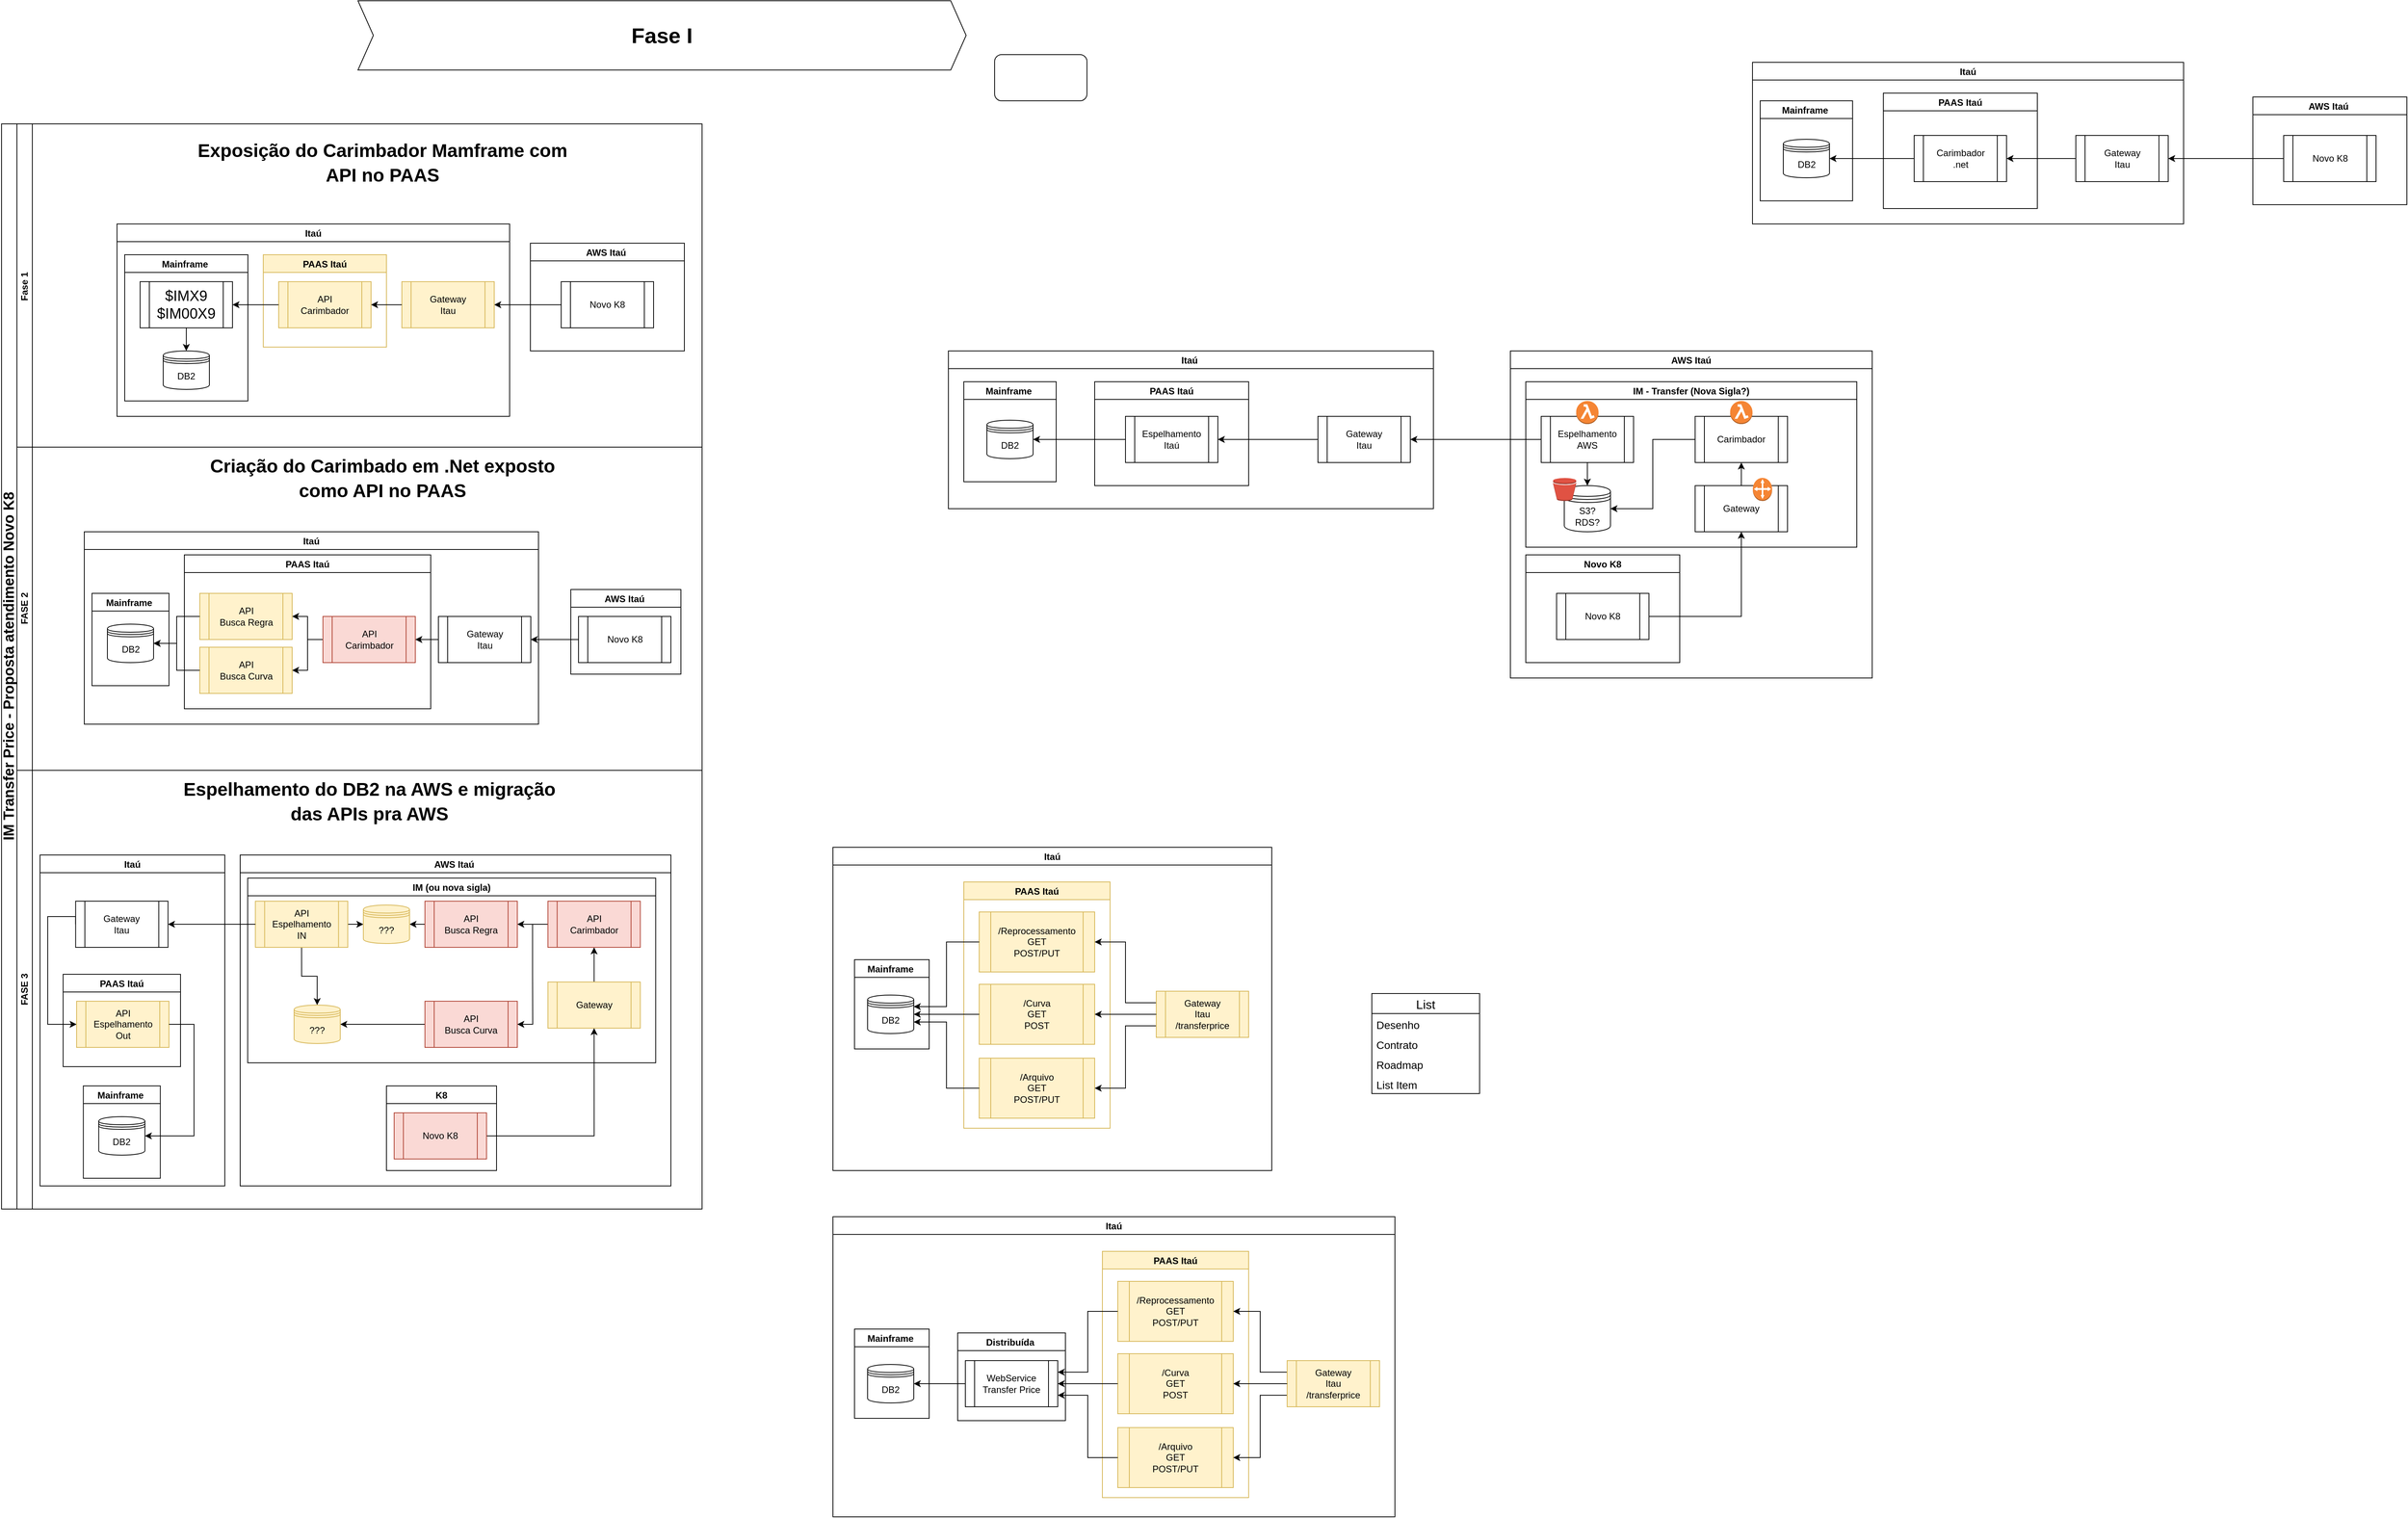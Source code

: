 <mxfile version="13.5.1" type="device"><diagram id="qxXj5DrUBGIvJtIGOTiP" name="Page-1"><mxGraphModel dx="2836" dy="815" grid="1" gridSize="10" guides="1" tooltips="1" connect="1" arrows="1" fold="1" page="1" pageScale="1" pageWidth="827" pageHeight="1169" math="0" shadow="0"><root><mxCell id="0"/><mxCell id="1" parent="0"/><mxCell id="ase-xZ_fW6Bz_fCMkM_F-23" style="edgeStyle=orthogonalEdgeStyle;rounded=0;orthogonalLoop=1;jettySize=auto;html=1;exitX=0;exitY=0.5;exitDx=0;exitDy=0;entryX=1;entryY=0.5;entryDx=0;entryDy=0;" parent="1" source="ase-xZ_fW6Bz_fCMkM_F-20" target="ase-xZ_fW6Bz_fCMkM_F-21" edge="1"><mxGeometry relative="1" as="geometry"/></mxCell><mxCell id="ase-xZ_fW6Bz_fCMkM_F-41" value="AWS Itaú" style="swimlane;" parent="1" vertex="1"><mxGeometry x="670" y="545" width="470" height="425" as="geometry"/></mxCell><mxCell id="ase-xZ_fW6Bz_fCMkM_F-19" value="IM - Transfer (Nova Sigla?)" style="swimlane;startSize=23;" parent="ase-xZ_fW6Bz_fCMkM_F-41" vertex="1"><mxGeometry x="20" y="40" width="430" height="215" as="geometry"/></mxCell><mxCell id="ase-xZ_fW6Bz_fCMkM_F-26" style="edgeStyle=orthogonalEdgeStyle;rounded=0;orthogonalLoop=1;jettySize=auto;html=1;exitX=0.5;exitY=1;exitDx=0;exitDy=0;entryX=0.5;entryY=0;entryDx=0;entryDy=0;" parent="ase-xZ_fW6Bz_fCMkM_F-19" source="ase-xZ_fW6Bz_fCMkM_F-20" target="ase-xZ_fW6Bz_fCMkM_F-22" edge="1"><mxGeometry relative="1" as="geometry"/></mxCell><mxCell id="ase-xZ_fW6Bz_fCMkM_F-20" value="Espelhamento&lt;br&gt;AWS" style="shape=process;whiteSpace=wrap;html=1;backgroundOutline=1;" parent="ase-xZ_fW6Bz_fCMkM_F-19" vertex="1"><mxGeometry x="20" y="45" width="120" height="60" as="geometry"/></mxCell><mxCell id="ase-xZ_fW6Bz_fCMkM_F-22" value="S3?&lt;br&gt;RDS?" style="shape=datastore;whiteSpace=wrap;html=1;" parent="ase-xZ_fW6Bz_fCMkM_F-19" vertex="1"><mxGeometry x="50" y="135" width="60" height="60" as="geometry"/></mxCell><mxCell id="ase-xZ_fW6Bz_fCMkM_F-28" style="edgeStyle=orthogonalEdgeStyle;rounded=0;orthogonalLoop=1;jettySize=auto;html=1;exitX=0;exitY=0.5;exitDx=0;exitDy=0;entryX=1;entryY=0.5;entryDx=0;entryDy=0;" parent="ase-xZ_fW6Bz_fCMkM_F-19" source="ase-xZ_fW6Bz_fCMkM_F-27" target="ase-xZ_fW6Bz_fCMkM_F-22" edge="1"><mxGeometry relative="1" as="geometry"/></mxCell><mxCell id="ase-xZ_fW6Bz_fCMkM_F-27" value="Carimbador" style="shape=process;whiteSpace=wrap;html=1;backgroundOutline=1;" parent="ase-xZ_fW6Bz_fCMkM_F-19" vertex="1"><mxGeometry x="220" y="45" width="120" height="60" as="geometry"/></mxCell><mxCell id="ase-xZ_fW6Bz_fCMkM_F-32" style="edgeStyle=orthogonalEdgeStyle;rounded=0;orthogonalLoop=1;jettySize=auto;html=1;exitX=0.5;exitY=0;exitDx=0;exitDy=0;entryX=0.5;entryY=1;entryDx=0;entryDy=0;" parent="ase-xZ_fW6Bz_fCMkM_F-19" source="ase-xZ_fW6Bz_fCMkM_F-31" target="ase-xZ_fW6Bz_fCMkM_F-27" edge="1"><mxGeometry relative="1" as="geometry"/></mxCell><mxCell id="ase-xZ_fW6Bz_fCMkM_F-31" value="Gateway" style="shape=process;whiteSpace=wrap;html=1;backgroundOutline=1;" parent="ase-xZ_fW6Bz_fCMkM_F-19" vertex="1"><mxGeometry x="220" y="135" width="120" height="60" as="geometry"/></mxCell><mxCell id="ase-xZ_fW6Bz_fCMkM_F-35" value="" style="outlineConnect=0;dashed=0;verticalLabelPosition=bottom;verticalAlign=top;align=center;html=1;shape=mxgraph.aws3.lambda_function;fillColor=#F58534;gradientColor=none;" parent="ase-xZ_fW6Bz_fCMkM_F-19" vertex="1"><mxGeometry x="65.5" y="25" width="29" height="30" as="geometry"/></mxCell><mxCell id="ase-xZ_fW6Bz_fCMkM_F-37" value="" style="outlineConnect=0;dashed=0;verticalLabelPosition=bottom;verticalAlign=top;align=center;html=1;shape=mxgraph.aws3.lambda_function;fillColor=#F58534;gradientColor=none;" parent="ase-xZ_fW6Bz_fCMkM_F-19" vertex="1"><mxGeometry x="265.5" y="25" width="29" height="30" as="geometry"/></mxCell><mxCell id="ase-xZ_fW6Bz_fCMkM_F-38" value="" style="outlineConnect=0;dashed=0;verticalLabelPosition=bottom;verticalAlign=top;align=center;html=1;shape=mxgraph.aws3.bucket;fillColor=#E05243;gradientColor=none;" parent="ase-xZ_fW6Bz_fCMkM_F-19" vertex="1"><mxGeometry x="35.5" y="125" width="30" height="30" as="geometry"/></mxCell><mxCell id="ase-xZ_fW6Bz_fCMkM_F-39" value="" style="outlineConnect=0;dashed=0;verticalLabelPosition=bottom;verticalAlign=top;align=center;html=1;shape=mxgraph.aws3.customer_gateway;fillColor=#F58534;gradientColor=none;" parent="ase-xZ_fW6Bz_fCMkM_F-19" vertex="1"><mxGeometry x="295" y="125" width="25" height="30" as="geometry"/></mxCell><mxCell id="ase-xZ_fW6Bz_fCMkM_F-29" value="Novo K8" style="swimlane;startSize=23;" parent="ase-xZ_fW6Bz_fCMkM_F-41" vertex="1"><mxGeometry x="20" y="265" width="200" height="140" as="geometry"/></mxCell><mxCell id="ase-xZ_fW6Bz_fCMkM_F-30" value="Novo K8" style="shape=process;whiteSpace=wrap;html=1;backgroundOutline=1;" parent="ase-xZ_fW6Bz_fCMkM_F-29" vertex="1"><mxGeometry x="40" y="50" width="120" height="60" as="geometry"/></mxCell><mxCell id="ase-xZ_fW6Bz_fCMkM_F-34" style="edgeStyle=orthogonalEdgeStyle;rounded=0;orthogonalLoop=1;jettySize=auto;html=1;exitX=1;exitY=0.5;exitDx=0;exitDy=0;entryX=0.5;entryY=1;entryDx=0;entryDy=0;" parent="ase-xZ_fW6Bz_fCMkM_F-41" source="ase-xZ_fW6Bz_fCMkM_F-30" target="ase-xZ_fW6Bz_fCMkM_F-31" edge="1"><mxGeometry relative="1" as="geometry"/></mxCell><mxCell id="ase-xZ_fW6Bz_fCMkM_F-42" value="Itaú " style="swimlane;" parent="1" vertex="1"><mxGeometry x="-60" y="545" width="630" height="205" as="geometry"/></mxCell><mxCell id="ase-xZ_fW6Bz_fCMkM_F-15" value="Mainframe " style="swimlane;" parent="ase-xZ_fW6Bz_fCMkM_F-42" vertex="1"><mxGeometry x="20" y="40" width="120" height="130" as="geometry"/></mxCell><mxCell id="ase-xZ_fW6Bz_fCMkM_F-16" value="DB2" style="shape=datastore;whiteSpace=wrap;html=1;" parent="ase-xZ_fW6Bz_fCMkM_F-15" vertex="1"><mxGeometry x="30" y="50" width="60" height="50" as="geometry"/></mxCell><mxCell id="ase-xZ_fW6Bz_fCMkM_F-17" value="PAAS Itaú" style="swimlane;" parent="ase-xZ_fW6Bz_fCMkM_F-42" vertex="1"><mxGeometry x="190" y="40" width="200" height="135" as="geometry"/></mxCell><mxCell id="ase-xZ_fW6Bz_fCMkM_F-18" value="Espelhamento&lt;br&gt;Itaú" style="shape=process;whiteSpace=wrap;html=1;backgroundOutline=1;" parent="ase-xZ_fW6Bz_fCMkM_F-17" vertex="1"><mxGeometry x="40" y="45" width="120" height="60" as="geometry"/></mxCell><mxCell id="ase-xZ_fW6Bz_fCMkM_F-24" style="edgeStyle=orthogonalEdgeStyle;rounded=0;orthogonalLoop=1;jettySize=auto;html=1;exitX=0;exitY=0.5;exitDx=0;exitDy=0;entryX=1;entryY=0.5;entryDx=0;entryDy=0;" parent="ase-xZ_fW6Bz_fCMkM_F-42" source="ase-xZ_fW6Bz_fCMkM_F-21" target="ase-xZ_fW6Bz_fCMkM_F-18" edge="1"><mxGeometry relative="1" as="geometry"/></mxCell><mxCell id="ase-xZ_fW6Bz_fCMkM_F-21" value="Gateway &lt;br&gt;Itau" style="shape=process;whiteSpace=wrap;html=1;backgroundOutline=1;" parent="ase-xZ_fW6Bz_fCMkM_F-42" vertex="1"><mxGeometry x="480" y="85" width="120" height="60" as="geometry"/></mxCell><mxCell id="ase-xZ_fW6Bz_fCMkM_F-25" style="edgeStyle=orthogonalEdgeStyle;rounded=0;orthogonalLoop=1;jettySize=auto;html=1;exitX=0;exitY=0.5;exitDx=0;exitDy=0;entryX=1;entryY=0.5;entryDx=0;entryDy=0;" parent="ase-xZ_fW6Bz_fCMkM_F-42" source="ase-xZ_fW6Bz_fCMkM_F-18" target="ase-xZ_fW6Bz_fCMkM_F-16" edge="1"><mxGeometry relative="1" as="geometry"/></mxCell><mxCell id="V8Vh7S_XapaVbMAvemUo-1" value="Fase I" style="shape=step;perimeter=stepPerimeter;whiteSpace=wrap;html=1;fixedSize=1;fontSize=28;fontStyle=1" parent="1" vertex="1"><mxGeometry x="-827" y="90" width="790" height="90" as="geometry"/></mxCell><mxCell id="V8Vh7S_XapaVbMAvemUo-7" value="" style="rounded=1;whiteSpace=wrap;html=1;fontSize=19;" parent="1" vertex="1"><mxGeometry y="160" width="120" height="60" as="geometry"/></mxCell><mxCell id="V8Vh7S_XapaVbMAvemUo-9" value="Itaú" style="swimlane;" parent="1" vertex="1"><mxGeometry x="984.5" y="170" width="560" height="210" as="geometry"><mxRectangle x="90" y="270" width="50" height="23" as="alternateBounds"/></mxGeometry></mxCell><mxCell id="V8Vh7S_XapaVbMAvemUo-10" value="Mainframe " style="swimlane;" parent="V8Vh7S_XapaVbMAvemUo-9" vertex="1"><mxGeometry x="10" y="50" width="120" height="130" as="geometry"/></mxCell><mxCell id="V8Vh7S_XapaVbMAvemUo-11" value="DB2" style="shape=datastore;whiteSpace=wrap;html=1;" parent="V8Vh7S_XapaVbMAvemUo-10" vertex="1"><mxGeometry x="30" y="50" width="60" height="50" as="geometry"/></mxCell><mxCell id="V8Vh7S_XapaVbMAvemUo-12" value="PAAS Itaú" style="swimlane;" parent="V8Vh7S_XapaVbMAvemUo-9" vertex="1"><mxGeometry x="170" y="40" width="200" height="150" as="geometry"/></mxCell><mxCell id="V8Vh7S_XapaVbMAvemUo-13" value="Carimbador &lt;br&gt;.net" style="shape=process;whiteSpace=wrap;html=1;backgroundOutline=1;" parent="V8Vh7S_XapaVbMAvemUo-12" vertex="1"><mxGeometry x="40" y="55" width="120" height="60" as="geometry"/></mxCell><mxCell id="V8Vh7S_XapaVbMAvemUo-14" style="edgeStyle=orthogonalEdgeStyle;rounded=0;orthogonalLoop=1;jettySize=auto;html=1;exitX=0;exitY=0.5;exitDx=0;exitDy=0;entryX=1;entryY=0.5;entryDx=0;entryDy=0;" parent="V8Vh7S_XapaVbMAvemUo-9" source="V8Vh7S_XapaVbMAvemUo-13" target="V8Vh7S_XapaVbMAvemUo-11" edge="1"><mxGeometry relative="1" as="geometry"/></mxCell><mxCell id="V8Vh7S_XapaVbMAvemUo-15" style="edgeStyle=orthogonalEdgeStyle;rounded=0;orthogonalLoop=1;jettySize=auto;html=1;exitX=0;exitY=0.5;exitDx=0;exitDy=0;" parent="V8Vh7S_XapaVbMAvemUo-9" source="V8Vh7S_XapaVbMAvemUo-16" target="V8Vh7S_XapaVbMAvemUo-13" edge="1"><mxGeometry relative="1" as="geometry"/></mxCell><mxCell id="V8Vh7S_XapaVbMAvemUo-16" value="Gateway &lt;br&gt;Itau" style="shape=process;whiteSpace=wrap;html=1;backgroundOutline=1;" parent="V8Vh7S_XapaVbMAvemUo-9" vertex="1"><mxGeometry x="420" y="95" width="120" height="60" as="geometry"/></mxCell><mxCell id="V8Vh7S_XapaVbMAvemUo-17" value="AWS Itaú " style="swimlane;startSize=23;" parent="1" vertex="1"><mxGeometry x="1634.5" y="215" width="200" height="140" as="geometry"/></mxCell><mxCell id="V8Vh7S_XapaVbMAvemUo-18" value="Novo K8" style="shape=process;whiteSpace=wrap;html=1;backgroundOutline=1;" parent="V8Vh7S_XapaVbMAvemUo-17" vertex="1"><mxGeometry x="40" y="50" width="120" height="60" as="geometry"/></mxCell><mxCell id="V8Vh7S_XapaVbMAvemUo-19" style="edgeStyle=orthogonalEdgeStyle;rounded=0;orthogonalLoop=1;jettySize=auto;html=1;exitX=0;exitY=0.5;exitDx=0;exitDy=0;entryX=1;entryY=0.5;entryDx=0;entryDy=0;" parent="1" source="V8Vh7S_XapaVbMAvemUo-18" target="V8Vh7S_XapaVbMAvemUo-16" edge="1"><mxGeometry relative="1" as="geometry"/></mxCell><mxCell id="V8Vh7S_XapaVbMAvemUo-3" value="IM Transfer Price - Proposta atendimento Novo K8" style="swimlane;html=1;childLayout=stackLayout;resizeParent=1;resizeParentMax=0;horizontal=0;startSize=20;horizontalStack=0;fontSize=19;" parent="1" vertex="1"><mxGeometry x="-1290" y="250" width="910" height="1410" as="geometry"><mxRectangle x="-650" y="200" width="40" height="480" as="alternateBounds"/></mxGeometry></mxCell><mxCell id="V8Vh7S_XapaVbMAvemUo-4" value="Fase 1&amp;nbsp;" style="swimlane;html=1;startSize=20;horizontal=0;" parent="V8Vh7S_XapaVbMAvemUo-3" vertex="1"><mxGeometry x="20" width="890" height="420" as="geometry"><mxRectangle x="20" width="950" height="20" as="alternateBounds"/></mxGeometry></mxCell><mxCell id="V8Vh7S_XapaVbMAvemUo-37" style="edgeStyle=orthogonalEdgeStyle;rounded=0;orthogonalLoop=1;jettySize=auto;html=1;exitX=0;exitY=0.5;exitDx=0;exitDy=0;entryX=1;entryY=0.5;entryDx=0;entryDy=0;" parent="V8Vh7S_XapaVbMAvemUo-4" source="V8Vh7S_XapaVbMAvemUo-39" target="V8Vh7S_XapaVbMAvemUo-41" edge="1"><mxGeometry relative="1" as="geometry"/></mxCell><mxCell id="V8Vh7S_XapaVbMAvemUo-50" value="&lt;font style=&quot;font-size: 24px&quot;&gt;&lt;span style=&quot;font-weight: 700 ; background-color: rgb(255 , 255 , 255)&quot;&gt;Exposição do Carimbador Mamframe&amp;nbsp;&lt;/span&gt;&lt;span style=&quot;font-weight: 700 ; background-color: rgb(255 , 255 , 255)&quot;&gt;com API no PAAS&lt;/span&gt;&lt;/font&gt;" style="text;html=1;strokeColor=none;fillColor=none;align=center;verticalAlign=middle;whiteSpace=wrap;rounded=0;fontSize=26;" parent="V8Vh7S_XapaVbMAvemUo-4" vertex="1"><mxGeometry x="220" y="40" width="510" height="20" as="geometry"/></mxCell><mxCell id="V8Vh7S_XapaVbMAvemUo-40" value="Itaú" style="swimlane;" parent="V8Vh7S_XapaVbMAvemUo-4" vertex="1"><mxGeometry x="130" y="130" width="510" height="250" as="geometry"><mxRectangle x="90" y="270" width="50" height="23" as="alternateBounds"/></mxGeometry></mxCell><mxCell id="V8Vh7S_XapaVbMAvemUo-41" value="Gateway &lt;br&gt;Itau" style="shape=process;whiteSpace=wrap;html=1;backgroundOutline=1;fillColor=#fff2cc;strokeColor=#d6b656;" parent="V8Vh7S_XapaVbMAvemUo-40" vertex="1"><mxGeometry x="370" y="75" width="120" height="60" as="geometry"/></mxCell><mxCell id="V8Vh7S_XapaVbMAvemUo-42" value="PAAS Itaú" style="swimlane;fillColor=#fff2cc;strokeColor=#d6b656;" parent="V8Vh7S_XapaVbMAvemUo-40" vertex="1"><mxGeometry x="190" y="40" width="160" height="120" as="geometry"/></mxCell><mxCell id="V8Vh7S_XapaVbMAvemUo-43" value="API &lt;br&gt;Carimbador" style="shape=process;whiteSpace=wrap;html=1;backgroundOutline=1;fillColor=#fff2cc;strokeColor=#d6b656;" parent="V8Vh7S_XapaVbMAvemUo-42" vertex="1"><mxGeometry x="20" y="35" width="120" height="60" as="geometry"/></mxCell><mxCell id="V8Vh7S_XapaVbMAvemUo-44" value="Mainframe " style="swimlane;" parent="V8Vh7S_XapaVbMAvemUo-40" vertex="1"><mxGeometry x="10" y="40" width="160" height="190" as="geometry"/></mxCell><mxCell id="V8Vh7S_XapaVbMAvemUo-45" style="edgeStyle=orthogonalEdgeStyle;rounded=0;orthogonalLoop=1;jettySize=auto;html=1;exitX=0.5;exitY=1;exitDx=0;exitDy=0;entryX=0.5;entryY=0;entryDx=0;entryDy=0;fontSize=19;" parent="V8Vh7S_XapaVbMAvemUo-44" source="V8Vh7S_XapaVbMAvemUo-46" target="V8Vh7S_XapaVbMAvemUo-47" edge="1"><mxGeometry relative="1" as="geometry"/></mxCell><mxCell id="V8Vh7S_XapaVbMAvemUo-46" value="$IMX9&lt;br&gt;$IM00X9" style="shape=process;whiteSpace=wrap;html=1;backgroundOutline=1;fontSize=19;" parent="V8Vh7S_XapaVbMAvemUo-44" vertex="1"><mxGeometry x="20" y="35" width="120" height="60" as="geometry"/></mxCell><mxCell id="V8Vh7S_XapaVbMAvemUo-47" value="DB2" style="shape=datastore;whiteSpace=wrap;html=1;" parent="V8Vh7S_XapaVbMAvemUo-44" vertex="1"><mxGeometry x="50" y="125" width="60" height="50" as="geometry"/></mxCell><mxCell id="V8Vh7S_XapaVbMAvemUo-48" style="edgeStyle=orthogonalEdgeStyle;rounded=0;orthogonalLoop=1;jettySize=auto;html=1;exitX=0;exitY=0.5;exitDx=0;exitDy=0;entryX=1;entryY=0.5;entryDx=0;entryDy=0;" parent="V8Vh7S_XapaVbMAvemUo-40" source="V8Vh7S_XapaVbMAvemUo-43" target="V8Vh7S_XapaVbMAvemUo-46" edge="1"><mxGeometry relative="1" as="geometry"/></mxCell><mxCell id="V8Vh7S_XapaVbMAvemUo-49" style="edgeStyle=orthogonalEdgeStyle;rounded=0;orthogonalLoop=1;jettySize=auto;html=1;exitX=0;exitY=0.5;exitDx=0;exitDy=0;" parent="V8Vh7S_XapaVbMAvemUo-40" source="V8Vh7S_XapaVbMAvemUo-41" target="V8Vh7S_XapaVbMAvemUo-43" edge="1"><mxGeometry relative="1" as="geometry"/></mxCell><mxCell id="V8Vh7S_XapaVbMAvemUo-38" value="AWS Itaú " style="swimlane;startSize=23;" parent="V8Vh7S_XapaVbMAvemUo-4" vertex="1"><mxGeometry x="667" y="155" width="200" height="140" as="geometry"/></mxCell><mxCell id="V8Vh7S_XapaVbMAvemUo-39" value="Novo K8" style="shape=process;whiteSpace=wrap;html=1;backgroundOutline=1;" parent="V8Vh7S_XapaVbMAvemUo-38" vertex="1"><mxGeometry x="40" y="50" width="120" height="60" as="geometry"/></mxCell><mxCell id="V8Vh7S_XapaVbMAvemUo-5" value="FASE 2" style="swimlane;html=1;startSize=20;horizontal=0;" parent="V8Vh7S_XapaVbMAvemUo-3" vertex="1"><mxGeometry x="20" y="420" width="890" height="420" as="geometry"/></mxCell><mxCell id="V8Vh7S_XapaVbMAvemUo-22" value="&lt;span style=&quot;font-size: 24px ; background-color: rgb(255 , 255 , 255)&quot;&gt;&lt;b&gt;Criação do Carimbado em .Net exposto como API no PAAS&lt;/b&gt;&lt;/span&gt;" style="text;html=1;strokeColor=none;fillColor=none;align=center;verticalAlign=middle;whiteSpace=wrap;rounded=0;fontSize=26;" parent="V8Vh7S_XapaVbMAvemUo-5" vertex="1"><mxGeometry x="220" y="30" width="510" height="20" as="geometry"/></mxCell><mxCell id="ase-xZ_fW6Bz_fCMkM_F-14" style="edgeStyle=orthogonalEdgeStyle;rounded=0;orthogonalLoop=1;jettySize=auto;html=1;exitX=0;exitY=0.5;exitDx=0;exitDy=0;entryX=1;entryY=0.5;entryDx=0;entryDy=0;" parent="V8Vh7S_XapaVbMAvemUo-5" source="ase-xZ_fW6Bz_fCMkM_F-13" target="ase-xZ_fW6Bz_fCMkM_F-9" edge="1"><mxGeometry relative="1" as="geometry"/></mxCell><mxCell id="ase-xZ_fW6Bz_fCMkM_F-11" value="Itaú" style="swimlane;" parent="V8Vh7S_XapaVbMAvemUo-5" vertex="1"><mxGeometry x="87.5" y="110" width="590" height="250" as="geometry"><mxRectangle x="90" y="270" width="50" height="23" as="alternateBounds"/></mxGeometry></mxCell><mxCell id="ase-xZ_fW6Bz_fCMkM_F-5" value="PAAS Itaú" style="swimlane;" parent="ase-xZ_fW6Bz_fCMkM_F-11" vertex="1"><mxGeometry x="130" y="30" width="320" height="200" as="geometry"/></mxCell><mxCell id="V8Vh7S_XapaVbMAvemUo-53" style="edgeStyle=orthogonalEdgeStyle;rounded=0;orthogonalLoop=1;jettySize=auto;html=1;entryX=1;entryY=0.5;entryDx=0;entryDy=0;fontSize=12;exitX=0;exitY=0.5;exitDx=0;exitDy=0;" parent="ase-xZ_fW6Bz_fCMkM_F-5" source="ase-xZ_fW6Bz_fCMkM_F-1" target="V8Vh7S_XapaVbMAvemUo-51" edge="1"><mxGeometry relative="1" as="geometry"><mxPoint x="160" y="110" as="sourcePoint"/></mxGeometry></mxCell><mxCell id="V8Vh7S_XapaVbMAvemUo-57" style="edgeStyle=orthogonalEdgeStyle;rounded=0;orthogonalLoop=1;jettySize=auto;html=1;exitX=0;exitY=0.5;exitDx=0;exitDy=0;entryX=1;entryY=0.5;entryDx=0;entryDy=0;fontSize=12;" parent="ase-xZ_fW6Bz_fCMkM_F-5" source="ase-xZ_fW6Bz_fCMkM_F-1" target="V8Vh7S_XapaVbMAvemUo-52" edge="1"><mxGeometry relative="1" as="geometry"/></mxCell><mxCell id="V8Vh7S_XapaVbMAvemUo-51" value="API&lt;br&gt;Busca Regra" style="shape=process;whiteSpace=wrap;html=1;backgroundOutline=1;fontSize=12;fillColor=#fff2cc;strokeColor=#d6b656;" parent="ase-xZ_fW6Bz_fCMkM_F-5" vertex="1"><mxGeometry x="20" y="50" width="120" height="60" as="geometry"/></mxCell><mxCell id="ase-xZ_fW6Bz_fCMkM_F-1" value="API &lt;br&gt;Carimbador" style="shape=process;whiteSpace=wrap;html=1;backgroundOutline=1;fillColor=#fad9d5;strokeColor=#ae4132;" parent="ase-xZ_fW6Bz_fCMkM_F-5" vertex="1"><mxGeometry x="180" y="80" width="120" height="60" as="geometry"/></mxCell><mxCell id="V8Vh7S_XapaVbMAvemUo-52" value="API&lt;br&gt;Busca Curva" style="shape=process;whiteSpace=wrap;html=1;backgroundOutline=1;fontSize=12;fillColor=#fff2cc;strokeColor=#d6b656;" parent="ase-xZ_fW6Bz_fCMkM_F-5" vertex="1"><mxGeometry x="20" y="120" width="120" height="60" as="geometry"/></mxCell><mxCell id="ase-xZ_fW6Bz_fCMkM_F-10" style="edgeStyle=orthogonalEdgeStyle;rounded=0;orthogonalLoop=1;jettySize=auto;html=1;exitX=0;exitY=0.5;exitDx=0;exitDy=0;entryX=1;entryY=0.5;entryDx=0;entryDy=0;" parent="ase-xZ_fW6Bz_fCMkM_F-11" source="ase-xZ_fW6Bz_fCMkM_F-9" target="ase-xZ_fW6Bz_fCMkM_F-1" edge="1"><mxGeometry relative="1" as="geometry"/></mxCell><mxCell id="ase-xZ_fW6Bz_fCMkM_F-4" value="Mainframe " style="swimlane;" parent="ase-xZ_fW6Bz_fCMkM_F-11" vertex="1"><mxGeometry x="10" y="80" width="100" height="120" as="geometry"/></mxCell><mxCell id="ase-xZ_fW6Bz_fCMkM_F-3" value="DB2" style="shape=datastore;whiteSpace=wrap;html=1;" parent="ase-xZ_fW6Bz_fCMkM_F-4" vertex="1"><mxGeometry x="20" y="40" width="60" height="50" as="geometry"/></mxCell><mxCell id="V8Vh7S_XapaVbMAvemUo-54" style="edgeStyle=orthogonalEdgeStyle;rounded=0;orthogonalLoop=1;jettySize=auto;html=1;exitX=0;exitY=0.5;exitDx=0;exitDy=0;entryX=1;entryY=0.5;entryDx=0;entryDy=0;fontSize=12;" parent="ase-xZ_fW6Bz_fCMkM_F-11" source="V8Vh7S_XapaVbMAvemUo-51" target="ase-xZ_fW6Bz_fCMkM_F-3" edge="1"><mxGeometry relative="1" as="geometry"/></mxCell><mxCell id="V8Vh7S_XapaVbMAvemUo-55" style="edgeStyle=orthogonalEdgeStyle;rounded=0;orthogonalLoop=1;jettySize=auto;html=1;exitX=0;exitY=0.5;exitDx=0;exitDy=0;fontSize=12;entryX=1;entryY=0.5;entryDx=0;entryDy=0;" parent="ase-xZ_fW6Bz_fCMkM_F-11" source="V8Vh7S_XapaVbMAvemUo-52" target="ase-xZ_fW6Bz_fCMkM_F-3" edge="1"><mxGeometry relative="1" as="geometry"><mxPoint x="70" y="140" as="targetPoint"/></mxGeometry></mxCell><mxCell id="ase-xZ_fW6Bz_fCMkM_F-9" value="Gateway &lt;br&gt;Itau" style="shape=process;whiteSpace=wrap;html=1;backgroundOutline=1;" parent="ase-xZ_fW6Bz_fCMkM_F-11" vertex="1"><mxGeometry x="460" y="110" width="120" height="60" as="geometry"/></mxCell><mxCell id="ase-xZ_fW6Bz_fCMkM_F-12" value="AWS Itaú " style="swimlane;startSize=23;" parent="V8Vh7S_XapaVbMAvemUo-5" vertex="1"><mxGeometry x="719.5" y="185" width="143" height="110" as="geometry"/></mxCell><mxCell id="ase-xZ_fW6Bz_fCMkM_F-13" value="Novo K8" style="shape=process;whiteSpace=wrap;html=1;backgroundOutline=1;" parent="ase-xZ_fW6Bz_fCMkM_F-12" vertex="1"><mxGeometry x="10" y="35" width="120" height="60" as="geometry"/></mxCell><mxCell id="V8Vh7S_XapaVbMAvemUo-6" value="FASE 3" style="swimlane;html=1;startSize=20;horizontal=0;" parent="V8Vh7S_XapaVbMAvemUo-3" vertex="1"><mxGeometry x="20" y="840" width="890" height="570" as="geometry"/></mxCell><mxCell id="V8Vh7S_XapaVbMAvemUo-58" value="&lt;span style=&quot;font-size: 24px ; background-color: rgb(255 , 255 , 255)&quot;&gt;&lt;b&gt;Espelhamento do DB2 na AWS e migração das APIs pra AWS&lt;/b&gt;&lt;/span&gt;" style="text;html=1;strokeColor=none;fillColor=none;align=center;verticalAlign=middle;whiteSpace=wrap;rounded=0;fontSize=26;" parent="V8Vh7S_XapaVbMAvemUo-6" vertex="1"><mxGeometry x="202.5" y="30" width="510" height="20" as="geometry"/></mxCell><mxCell id="V8Vh7S_XapaVbMAvemUo-85" value="AWS Itaú " style="swimlane;startSize=23;" parent="V8Vh7S_XapaVbMAvemUo-6" vertex="1"><mxGeometry x="290" y="110" width="559.5" height="430" as="geometry"/></mxCell><mxCell id="V8Vh7S_XapaVbMAvemUo-75" value="IM (ou nova sigla)" style="swimlane;startSize=23;" parent="V8Vh7S_XapaVbMAvemUo-85" vertex="1"><mxGeometry x="9.75" y="30" width="530" height="240" as="geometry"/></mxCell><mxCell id="V8Vh7S_XapaVbMAvemUo-82" style="edgeStyle=orthogonalEdgeStyle;rounded=0;orthogonalLoop=1;jettySize=auto;html=1;entryX=1;entryY=0.5;entryDx=0;entryDy=0;fontSize=12;exitX=0;exitY=0.5;exitDx=0;exitDy=0;" parent="V8Vh7S_XapaVbMAvemUo-75" source="V8Vh7S_XapaVbMAvemUo-78" target="V8Vh7S_XapaVbMAvemUo-79" edge="1"><mxGeometry relative="1" as="geometry"><mxPoint x="1194" y="-1065" as="sourcePoint"/></mxGeometry></mxCell><mxCell id="V8Vh7S_XapaVbMAvemUo-81" style="edgeStyle=orthogonalEdgeStyle;rounded=0;orthogonalLoop=1;jettySize=auto;html=1;exitX=0;exitY=0.5;exitDx=0;exitDy=0;entryX=1;entryY=0.5;entryDx=0;entryDy=0;fontSize=12;" parent="V8Vh7S_XapaVbMAvemUo-75" source="V8Vh7S_XapaVbMAvemUo-78" target="V8Vh7S_XapaVbMAvemUo-80" edge="1"><mxGeometry relative="1" as="geometry"/></mxCell><mxCell id="V8Vh7S_XapaVbMAvemUo-87" style="edgeStyle=orthogonalEdgeStyle;rounded=0;orthogonalLoop=1;jettySize=auto;html=1;exitX=0.5;exitY=0;exitDx=0;exitDy=0;fontSize=12;entryX=0.5;entryY=1;entryDx=0;entryDy=0;" parent="V8Vh7S_XapaVbMAvemUo-75" source="V8Vh7S_XapaVbMAvemUo-77" target="V8Vh7S_XapaVbMAvemUo-78" edge="1"><mxGeometry relative="1" as="geometry"/></mxCell><mxCell id="V8Vh7S_XapaVbMAvemUo-92" style="edgeStyle=orthogonalEdgeStyle;rounded=0;orthogonalLoop=1;jettySize=auto;html=1;exitX=0.5;exitY=1;exitDx=0;exitDy=0;entryX=0.5;entryY=0;entryDx=0;entryDy=0;fontSize=12;" parent="V8Vh7S_XapaVbMAvemUo-75" source="V8Vh7S_XapaVbMAvemUo-90" target="V8Vh7S_XapaVbMAvemUo-89" edge="1"><mxGeometry relative="1" as="geometry"/></mxCell><mxCell id="TB-WbyYT-tjFsOPEsxmc-13" style="edgeStyle=orthogonalEdgeStyle;rounded=0;orthogonalLoop=1;jettySize=auto;html=1;exitX=0;exitY=0.5;exitDx=0;exitDy=0;entryX=1;entryY=0.5;entryDx=0;entryDy=0;fontSize=14;" edge="1" parent="V8Vh7S_XapaVbMAvemUo-75" source="V8Vh7S_XapaVbMAvemUo-79" target="TB-WbyYT-tjFsOPEsxmc-11"><mxGeometry relative="1" as="geometry"/></mxCell><mxCell id="V8Vh7S_XapaVbMAvemUo-79" value="API&lt;br&gt;Busca Regra" style="shape=process;whiteSpace=wrap;html=1;backgroundOutline=1;fontSize=12;fillColor=#fad9d5;strokeColor=#ae4132;" parent="V8Vh7S_XapaVbMAvemUo-75" vertex="1"><mxGeometry x="230.25" y="30" width="120" height="60" as="geometry"/></mxCell><mxCell id="TB-WbyYT-tjFsOPEsxmc-14" style="edgeStyle=orthogonalEdgeStyle;rounded=0;orthogonalLoop=1;jettySize=auto;html=1;exitX=1;exitY=0.5;exitDx=0;exitDy=0;entryX=0;entryY=0.5;entryDx=0;entryDy=0;fontSize=14;" edge="1" parent="V8Vh7S_XapaVbMAvemUo-75" source="V8Vh7S_XapaVbMAvemUo-90" target="TB-WbyYT-tjFsOPEsxmc-11"><mxGeometry relative="1" as="geometry"/></mxCell><mxCell id="V8Vh7S_XapaVbMAvemUo-90" value="API&lt;br&gt;Espelhamento&lt;br&gt;IN" style="shape=process;whiteSpace=wrap;html=1;backgroundOutline=1;fillColor=#fff2cc;strokeColor=#d6b656;" parent="V8Vh7S_XapaVbMAvemUo-75" vertex="1"><mxGeometry x="10" y="30" width="120" height="60" as="geometry"/></mxCell><mxCell id="V8Vh7S_XapaVbMAvemUo-78" value="API &lt;br&gt;Carimbador" style="shape=process;whiteSpace=wrap;html=1;backgroundOutline=1;fillColor=#fad9d5;strokeColor=#ae4132;" parent="V8Vh7S_XapaVbMAvemUo-75" vertex="1"><mxGeometry x="390" y="30" width="120" height="60" as="geometry"/></mxCell><mxCell id="V8Vh7S_XapaVbMAvemUo-96" style="edgeStyle=orthogonalEdgeStyle;rounded=0;orthogonalLoop=1;jettySize=auto;html=1;exitX=0;exitY=0.5;exitDx=0;exitDy=0;fontSize=12;entryX=1;entryY=0.5;entryDx=0;entryDy=0;" parent="V8Vh7S_XapaVbMAvemUo-75" source="V8Vh7S_XapaVbMAvemUo-80" edge="1" target="V8Vh7S_XapaVbMAvemUo-89"><mxGeometry relative="1" as="geometry"><mxPoint x="100.25" y="165" as="targetPoint"/></mxGeometry></mxCell><mxCell id="TB-WbyYT-tjFsOPEsxmc-11" value="???" style="shape=datastore;whiteSpace=wrap;html=1;fontSize=12;fillColor=#fff2cc;strokeColor=#d6b656;" vertex="1" parent="V8Vh7S_XapaVbMAvemUo-75"><mxGeometry x="150.25" y="35" width="60" height="50" as="geometry"/></mxCell><mxCell id="V8Vh7S_XapaVbMAvemUo-77" value="Gateway" style="shape=process;whiteSpace=wrap;html=1;backgroundOutline=1;fillColor=#fff2cc;strokeColor=#d6b656;" parent="V8Vh7S_XapaVbMAvemUo-75" vertex="1"><mxGeometry x="390" y="135" width="120" height="60" as="geometry"/></mxCell><mxCell id="V8Vh7S_XapaVbMAvemUo-80" value="API&lt;br&gt;Busca Curva" style="shape=process;whiteSpace=wrap;html=1;backgroundOutline=1;fontSize=12;fillColor=#fad9d5;strokeColor=#ae4132;" parent="V8Vh7S_XapaVbMAvemUo-75" vertex="1"><mxGeometry x="230.25" y="160" width="120" height="60" as="geometry"/></mxCell><mxCell id="V8Vh7S_XapaVbMAvemUo-89" value="???" style="shape=datastore;whiteSpace=wrap;html=1;fontSize=12;fillColor=#fff2cc;strokeColor=#d6b656;" parent="V8Vh7S_XapaVbMAvemUo-75" vertex="1"><mxGeometry x="60.25" y="165" width="60" height="50" as="geometry"/></mxCell><mxCell id="V8Vh7S_XapaVbMAvemUo-95" style="edgeStyle=orthogonalEdgeStyle;rounded=0;orthogonalLoop=1;jettySize=auto;html=1;exitX=1;exitY=0.5;exitDx=0;exitDy=0;entryX=0.5;entryY=1;entryDx=0;entryDy=0;fontSize=12;" parent="V8Vh7S_XapaVbMAvemUo-85" source="V8Vh7S_XapaVbMAvemUo-74" target="V8Vh7S_XapaVbMAvemUo-77" edge="1"><mxGeometry relative="1" as="geometry"/></mxCell><mxCell id="V8Vh7S_XapaVbMAvemUo-73" value="K8" style="swimlane;startSize=23;" parent="V8Vh7S_XapaVbMAvemUo-85" vertex="1"><mxGeometry x="190" y="300" width="143" height="110" as="geometry"/></mxCell><mxCell id="V8Vh7S_XapaVbMAvemUo-74" value="Novo K8" style="shape=process;whiteSpace=wrap;html=1;backgroundOutline=1;fillColor=#fad9d5;strokeColor=#ae4132;" parent="V8Vh7S_XapaVbMAvemUo-73" vertex="1"><mxGeometry x="10" y="35" width="120" height="60" as="geometry"/></mxCell><mxCell id="V8Vh7S_XapaVbMAvemUo-60" value="Itaú" style="swimlane;" parent="V8Vh7S_XapaVbMAvemUo-6" vertex="1"><mxGeometry x="30" y="110" width="240" height="430" as="geometry"><mxRectangle x="90" y="270" width="50" height="23" as="alternateBounds"/></mxGeometry></mxCell><mxCell id="V8Vh7S_XapaVbMAvemUo-67" style="edgeStyle=orthogonalEdgeStyle;rounded=0;orthogonalLoop=1;jettySize=auto;html=1;exitX=0;exitY=0.5;exitDx=0;exitDy=0;entryX=0;entryY=0.5;entryDx=0;entryDy=0;" parent="V8Vh7S_XapaVbMAvemUo-60" source="V8Vh7S_XapaVbMAvemUo-72" target="V8Vh7S_XapaVbMAvemUo-64" edge="1"><mxGeometry relative="1" as="geometry"><mxPoint x="430" y="140" as="targetPoint"/><Array as="points"><mxPoint x="10" y="80"/><mxPoint x="10" y="220"/></Array></mxGeometry></mxCell><mxCell id="V8Vh7S_XapaVbMAvemUo-72" value="Gateway &lt;br&gt;Itau" style="shape=process;whiteSpace=wrap;html=1;backgroundOutline=1;" parent="V8Vh7S_XapaVbMAvemUo-60" vertex="1"><mxGeometry x="46.25" y="60" width="120" height="60" as="geometry"/></mxCell><mxCell id="V8Vh7S_XapaVbMAvemUo-61" value="PAAS Itaú" style="swimlane;" parent="V8Vh7S_XapaVbMAvemUo-60" vertex="1"><mxGeometry x="30" y="155" width="152.5" height="120" as="geometry"/></mxCell><mxCell id="V8Vh7S_XapaVbMAvemUo-64" value="API&lt;br&gt;Espelhamento Out" style="shape=process;whiteSpace=wrap;html=1;backgroundOutline=1;fontSize=12;fillColor=#fff2cc;strokeColor=#d6b656;" parent="V8Vh7S_XapaVbMAvemUo-61" vertex="1"><mxGeometry x="17.5" y="35" width="120" height="60" as="geometry"/></mxCell><mxCell id="V8Vh7S_XapaVbMAvemUo-68" value="Mainframe " style="swimlane;" parent="V8Vh7S_XapaVbMAvemUo-60" vertex="1"><mxGeometry x="56.25" y="300" width="100" height="120" as="geometry"/></mxCell><mxCell id="V8Vh7S_XapaVbMAvemUo-69" value="DB2" style="shape=datastore;whiteSpace=wrap;html=1;" parent="V8Vh7S_XapaVbMAvemUo-68" vertex="1"><mxGeometry x="20" y="40" width="60" height="50" as="geometry"/></mxCell><mxCell id="V8Vh7S_XapaVbMAvemUo-84" style="edgeStyle=orthogonalEdgeStyle;rounded=0;orthogonalLoop=1;jettySize=auto;html=1;exitX=1;exitY=0.5;exitDx=0;exitDy=0;entryX=1;entryY=0.5;entryDx=0;entryDy=0;fontSize=12;" parent="V8Vh7S_XapaVbMAvemUo-60" source="V8Vh7S_XapaVbMAvemUo-64" target="V8Vh7S_XapaVbMAvemUo-69" edge="1"><mxGeometry relative="1" as="geometry"><Array as="points"><mxPoint x="200" y="220"/><mxPoint x="200" y="365"/></Array></mxGeometry></mxCell><mxCell id="V8Vh7S_XapaVbMAvemUo-91" style="edgeStyle=orthogonalEdgeStyle;rounded=0;orthogonalLoop=1;jettySize=auto;html=1;exitX=0;exitY=0.5;exitDx=0;exitDy=0;entryX=1;entryY=0.5;entryDx=0;entryDy=0;fontSize=12;" parent="V8Vh7S_XapaVbMAvemUo-6" source="V8Vh7S_XapaVbMAvemUo-90" target="V8Vh7S_XapaVbMAvemUo-72" edge="1"><mxGeometry relative="1" as="geometry"/></mxCell><mxCell id="V8Vh7S_XapaVbMAvemUo-98" value="Itaú" style="swimlane;" parent="1" vertex="1"><mxGeometry x="-210" y="1190" width="570" height="420" as="geometry"><mxRectangle x="90" y="270" width="50" height="23" as="alternateBounds"/></mxGeometry></mxCell><mxCell id="V8Vh7S_XapaVbMAvemUo-108" value="PAAS Itaú" style="swimlane;fillColor=#fff2cc;strokeColor=#d6b656;" parent="V8Vh7S_XapaVbMAvemUo-98" vertex="1"><mxGeometry x="170" y="45" width="190" height="320" as="geometry"/></mxCell><mxCell id="V8Vh7S_XapaVbMAvemUo-109" value="/Reprocessamento&lt;br&gt;GET&lt;br&gt;POST/PUT" style="shape=process;whiteSpace=wrap;html=1;backgroundOutline=1;fillColor=#fff2cc;strokeColor=#d6b656;" parent="V8Vh7S_XapaVbMAvemUo-108" vertex="1"><mxGeometry x="20" y="39" width="150" height="78" as="geometry"/></mxCell><mxCell id="V8Vh7S_XapaVbMAvemUo-117" value="/Curva&lt;br&gt;GET&lt;br&gt;POST" style="shape=process;whiteSpace=wrap;html=1;backgroundOutline=1;fillColor=#fff2cc;strokeColor=#d6b656;" parent="V8Vh7S_XapaVbMAvemUo-108" vertex="1"><mxGeometry x="20" y="133" width="150" height="78" as="geometry"/></mxCell><mxCell id="V8Vh7S_XapaVbMAvemUo-118" value="/Arquivo&lt;br&gt;GET&lt;br&gt;POST/PUT" style="shape=process;whiteSpace=wrap;html=1;backgroundOutline=1;fillColor=#fff2cc;strokeColor=#d6b656;" parent="V8Vh7S_XapaVbMAvemUo-108" vertex="1"><mxGeometry x="20" y="229" width="150" height="78" as="geometry"/></mxCell><mxCell id="V8Vh7S_XapaVbMAvemUo-110" value="Mainframe " style="swimlane;" parent="V8Vh7S_XapaVbMAvemUo-98" vertex="1"><mxGeometry x="28" y="146" width="97" height="116" as="geometry"/></mxCell><mxCell id="V8Vh7S_XapaVbMAvemUo-113" value="DB2" style="shape=datastore;whiteSpace=wrap;html=1;" parent="V8Vh7S_XapaVbMAvemUo-110" vertex="1"><mxGeometry x="17" y="46" width="60" height="50" as="geometry"/></mxCell><mxCell id="V8Vh7S_XapaVbMAvemUo-119" style="edgeStyle=orthogonalEdgeStyle;rounded=0;orthogonalLoop=1;jettySize=auto;html=1;exitX=0;exitY=0.25;exitDx=0;exitDy=0;entryX=1;entryY=0.5;entryDx=0;entryDy=0;fontSize=12;" parent="V8Vh7S_XapaVbMAvemUo-98" source="V8Vh7S_XapaVbMAvemUo-115" target="V8Vh7S_XapaVbMAvemUo-109" edge="1"><mxGeometry relative="1" as="geometry"/></mxCell><mxCell id="V8Vh7S_XapaVbMAvemUo-120" style="edgeStyle=orthogonalEdgeStyle;rounded=0;orthogonalLoop=1;jettySize=auto;html=1;exitX=0;exitY=0.75;exitDx=0;exitDy=0;entryX=1;entryY=0.5;entryDx=0;entryDy=0;fontSize=12;" parent="V8Vh7S_XapaVbMAvemUo-98" source="V8Vh7S_XapaVbMAvemUo-115" target="V8Vh7S_XapaVbMAvemUo-118" edge="1"><mxGeometry relative="1" as="geometry"/></mxCell><mxCell id="V8Vh7S_XapaVbMAvemUo-115" value="Gateway &lt;br&gt;Itau&lt;br&gt;/transferprice" style="shape=process;whiteSpace=wrap;html=1;backgroundOutline=1;fillColor=#fff2cc;strokeColor=#d6b656;" parent="V8Vh7S_XapaVbMAvemUo-98" vertex="1"><mxGeometry x="420" y="187" width="120" height="60" as="geometry"/></mxCell><mxCell id="V8Vh7S_XapaVbMAvemUo-116" style="edgeStyle=orthogonalEdgeStyle;rounded=0;orthogonalLoop=1;jettySize=auto;html=1;exitX=0;exitY=0.5;exitDx=0;exitDy=0;entryX=1;entryY=0.5;entryDx=0;entryDy=0;" parent="V8Vh7S_XapaVbMAvemUo-98" source="V8Vh7S_XapaVbMAvemUo-115" target="V8Vh7S_XapaVbMAvemUo-117" edge="1"><mxGeometry relative="1" as="geometry"/></mxCell><mxCell id="V8Vh7S_XapaVbMAvemUo-121" style="edgeStyle=orthogonalEdgeStyle;rounded=0;orthogonalLoop=1;jettySize=auto;html=1;exitX=0;exitY=0.5;exitDx=0;exitDy=0;entryX=1;entryY=0.3;entryDx=0;entryDy=0;fontSize=12;" parent="V8Vh7S_XapaVbMAvemUo-98" source="V8Vh7S_XapaVbMAvemUo-109" target="V8Vh7S_XapaVbMAvemUo-113" edge="1"><mxGeometry relative="1" as="geometry"/></mxCell><mxCell id="V8Vh7S_XapaVbMAvemUo-122" style="edgeStyle=orthogonalEdgeStyle;rounded=0;orthogonalLoop=1;jettySize=auto;html=1;exitX=0;exitY=0.5;exitDx=0;exitDy=0;entryX=1;entryY=0.5;entryDx=0;entryDy=0;fontSize=12;" parent="V8Vh7S_XapaVbMAvemUo-98" source="V8Vh7S_XapaVbMAvemUo-117" target="V8Vh7S_XapaVbMAvemUo-113" edge="1"><mxGeometry relative="1" as="geometry"/></mxCell><mxCell id="V8Vh7S_XapaVbMAvemUo-123" style="edgeStyle=orthogonalEdgeStyle;rounded=0;orthogonalLoop=1;jettySize=auto;html=1;exitX=0;exitY=0.5;exitDx=0;exitDy=0;entryX=1;entryY=0.7;entryDx=0;entryDy=0;fontSize=12;" parent="V8Vh7S_XapaVbMAvemUo-98" source="V8Vh7S_XapaVbMAvemUo-118" target="V8Vh7S_XapaVbMAvemUo-113" edge="1"><mxGeometry relative="1" as="geometry"/></mxCell><mxCell id="V8Vh7S_XapaVbMAvemUo-124" value="Itaú" style="swimlane;" parent="1" vertex="1"><mxGeometry x="-210" y="1670" width="730" height="390" as="geometry"><mxRectangle x="90" y="270" width="50" height="23" as="alternateBounds"/></mxGeometry></mxCell><mxCell id="V8Vh7S_XapaVbMAvemUo-125" value="PAAS Itaú" style="swimlane;fillColor=#fff2cc;strokeColor=#d6b656;" parent="V8Vh7S_XapaVbMAvemUo-124" vertex="1"><mxGeometry x="350" y="45" width="190" height="320" as="geometry"/></mxCell><mxCell id="V8Vh7S_XapaVbMAvemUo-126" value="/Reprocessamento&lt;br&gt;GET&lt;br&gt;POST/PUT" style="shape=process;whiteSpace=wrap;html=1;backgroundOutline=1;fillColor=#fff2cc;strokeColor=#d6b656;" parent="V8Vh7S_XapaVbMAvemUo-125" vertex="1"><mxGeometry x="20" y="39" width="150" height="78" as="geometry"/></mxCell><mxCell id="V8Vh7S_XapaVbMAvemUo-127" value="/Curva&lt;br&gt;GET&lt;br&gt;POST" style="shape=process;whiteSpace=wrap;html=1;backgroundOutline=1;fillColor=#fff2cc;strokeColor=#d6b656;" parent="V8Vh7S_XapaVbMAvemUo-125" vertex="1"><mxGeometry x="20" y="133" width="150" height="78" as="geometry"/></mxCell><mxCell id="V8Vh7S_XapaVbMAvemUo-128" value="/Arquivo&lt;br&gt;GET&lt;br&gt;POST/PUT" style="shape=process;whiteSpace=wrap;html=1;backgroundOutline=1;fillColor=#fff2cc;strokeColor=#d6b656;" parent="V8Vh7S_XapaVbMAvemUo-125" vertex="1"><mxGeometry x="20" y="229" width="150" height="78" as="geometry"/></mxCell><mxCell id="V8Vh7S_XapaVbMAvemUo-129" value="Mainframe " style="swimlane;" parent="V8Vh7S_XapaVbMAvemUo-124" vertex="1"><mxGeometry x="28" y="146" width="97" height="116" as="geometry"/></mxCell><mxCell id="V8Vh7S_XapaVbMAvemUo-130" value="DB2" style="shape=datastore;whiteSpace=wrap;html=1;" parent="V8Vh7S_XapaVbMAvemUo-129" vertex="1"><mxGeometry x="17" y="46" width="60" height="50" as="geometry"/></mxCell><mxCell id="V8Vh7S_XapaVbMAvemUo-131" style="edgeStyle=orthogonalEdgeStyle;rounded=0;orthogonalLoop=1;jettySize=auto;html=1;exitX=0;exitY=0.25;exitDx=0;exitDy=0;entryX=1;entryY=0.5;entryDx=0;entryDy=0;fontSize=12;" parent="V8Vh7S_XapaVbMAvemUo-124" source="V8Vh7S_XapaVbMAvemUo-133" target="V8Vh7S_XapaVbMAvemUo-126" edge="1"><mxGeometry relative="1" as="geometry"/></mxCell><mxCell id="V8Vh7S_XapaVbMAvemUo-132" style="edgeStyle=orthogonalEdgeStyle;rounded=0;orthogonalLoop=1;jettySize=auto;html=1;exitX=0;exitY=0.75;exitDx=0;exitDy=0;entryX=1;entryY=0.5;entryDx=0;entryDy=0;fontSize=12;" parent="V8Vh7S_XapaVbMAvemUo-124" source="V8Vh7S_XapaVbMAvemUo-133" target="V8Vh7S_XapaVbMAvemUo-128" edge="1"><mxGeometry relative="1" as="geometry"/></mxCell><mxCell id="V8Vh7S_XapaVbMAvemUo-133" value="Gateway &lt;br&gt;Itau&lt;br&gt;/transferprice" style="shape=process;whiteSpace=wrap;html=1;backgroundOutline=1;fillColor=#fff2cc;strokeColor=#d6b656;" parent="V8Vh7S_XapaVbMAvemUo-124" vertex="1"><mxGeometry x="590" y="187" width="120" height="60" as="geometry"/></mxCell><mxCell id="V8Vh7S_XapaVbMAvemUo-134" style="edgeStyle=orthogonalEdgeStyle;rounded=0;orthogonalLoop=1;jettySize=auto;html=1;exitX=0;exitY=0.5;exitDx=0;exitDy=0;entryX=1;entryY=0.5;entryDx=0;entryDy=0;" parent="V8Vh7S_XapaVbMAvemUo-124" source="V8Vh7S_XapaVbMAvemUo-133" target="V8Vh7S_XapaVbMAvemUo-127" edge="1"><mxGeometry relative="1" as="geometry"/></mxCell><mxCell id="V8Vh7S_XapaVbMAvemUo-138" value="Distribuída " style="swimlane;" parent="V8Vh7S_XapaVbMAvemUo-124" vertex="1"><mxGeometry x="162" y="151" width="140" height="114" as="geometry"/></mxCell><mxCell id="V8Vh7S_XapaVbMAvemUo-140" value="WebService&lt;br&gt;Transfer Price" style="shape=process;whiteSpace=wrap;html=1;backgroundOutline=1;fontSize=12;" parent="V8Vh7S_XapaVbMAvemUo-138" vertex="1"><mxGeometry x="10" y="36" width="120" height="60" as="geometry"/></mxCell><mxCell id="V8Vh7S_XapaVbMAvemUo-141" style="edgeStyle=orthogonalEdgeStyle;rounded=0;orthogonalLoop=1;jettySize=auto;html=1;exitX=0;exitY=0.5;exitDx=0;exitDy=0;entryX=1;entryY=0.5;entryDx=0;entryDy=0;fontSize=12;" parent="V8Vh7S_XapaVbMAvemUo-124" source="V8Vh7S_XapaVbMAvemUo-140" target="V8Vh7S_XapaVbMAvemUo-130" edge="1"><mxGeometry relative="1" as="geometry"/></mxCell><mxCell id="V8Vh7S_XapaVbMAvemUo-142" style="edgeStyle=orthogonalEdgeStyle;rounded=0;orthogonalLoop=1;jettySize=auto;html=1;exitX=0;exitY=0.5;exitDx=0;exitDy=0;entryX=1;entryY=0.25;entryDx=0;entryDy=0;fontSize=12;" parent="V8Vh7S_XapaVbMAvemUo-124" source="V8Vh7S_XapaVbMAvemUo-126" target="V8Vh7S_XapaVbMAvemUo-140" edge="1"><mxGeometry relative="1" as="geometry"/></mxCell><mxCell id="V8Vh7S_XapaVbMAvemUo-143" style="edgeStyle=orthogonalEdgeStyle;rounded=0;orthogonalLoop=1;jettySize=auto;html=1;exitX=0;exitY=0.5;exitDx=0;exitDy=0;fontSize=12;" parent="V8Vh7S_XapaVbMAvemUo-124" source="V8Vh7S_XapaVbMAvemUo-127" target="V8Vh7S_XapaVbMAvemUo-140" edge="1"><mxGeometry relative="1" as="geometry"/></mxCell><mxCell id="V8Vh7S_XapaVbMAvemUo-144" style="edgeStyle=orthogonalEdgeStyle;rounded=0;orthogonalLoop=1;jettySize=auto;html=1;exitX=0;exitY=0.5;exitDx=0;exitDy=0;entryX=1;entryY=0.75;entryDx=0;entryDy=0;fontSize=12;" parent="V8Vh7S_XapaVbMAvemUo-124" source="V8Vh7S_XapaVbMAvemUo-128" target="V8Vh7S_XapaVbMAvemUo-140" edge="1"><mxGeometry relative="1" as="geometry"/></mxCell><mxCell id="TB-WbyYT-tjFsOPEsxmc-6" value="List" style="swimlane;fontStyle=0;childLayout=stackLayout;horizontal=1;startSize=26;fillColor=none;horizontalStack=0;resizeParent=1;resizeParentMax=0;resizeLast=0;collapsible=1;marginBottom=0;fontSize=16;" vertex="1" parent="1"><mxGeometry x="490" y="1380" width="140" height="130" as="geometry"/></mxCell><mxCell id="TB-WbyYT-tjFsOPEsxmc-7" value="Desenho" style="text;strokeColor=none;fillColor=none;align=left;verticalAlign=top;spacingLeft=4;spacingRight=4;overflow=hidden;rotatable=0;points=[[0,0.5],[1,0.5]];portConstraint=eastwest;fontSize=14;" vertex="1" parent="TB-WbyYT-tjFsOPEsxmc-6"><mxGeometry y="26" width="140" height="26" as="geometry"/></mxCell><mxCell id="TB-WbyYT-tjFsOPEsxmc-8" value="Contrato" style="text;strokeColor=none;fillColor=none;align=left;verticalAlign=top;spacingLeft=4;spacingRight=4;overflow=hidden;rotatable=0;points=[[0,0.5],[1,0.5]];portConstraint=eastwest;fontSize=14;" vertex="1" parent="TB-WbyYT-tjFsOPEsxmc-6"><mxGeometry y="52" width="140" height="26" as="geometry"/></mxCell><mxCell id="TB-WbyYT-tjFsOPEsxmc-9" value="Roadmap" style="text;strokeColor=none;fillColor=none;align=left;verticalAlign=top;spacingLeft=4;spacingRight=4;overflow=hidden;rotatable=0;points=[[0,0.5],[1,0.5]];portConstraint=eastwest;fontSize=14;" vertex="1" parent="TB-WbyYT-tjFsOPEsxmc-6"><mxGeometry y="78" width="140" height="26" as="geometry"/></mxCell><mxCell id="TB-WbyYT-tjFsOPEsxmc-10" value="List Item" style="text;align=left;verticalAlign=top;spacingLeft=4;spacingRight=4;overflow=hidden;rotatable=0;points=[[0,0.5],[1,0.5]];portConstraint=eastwest;sketch=0;shadow=0;fontSize=14;" vertex="1" parent="TB-WbyYT-tjFsOPEsxmc-6"><mxGeometry y="104" width="140" height="26" as="geometry"/></mxCell></root></mxGraphModel></diagram></mxfile>